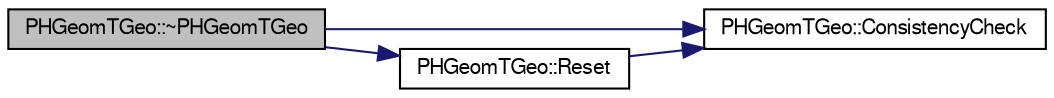 digraph "PHGeomTGeo::~PHGeomTGeo"
{
  bgcolor="transparent";
  edge [fontname="FreeSans",fontsize="10",labelfontname="FreeSans",labelfontsize="10"];
  node [fontname="FreeSans",fontsize="10",shape=record];
  rankdir="LR";
  Node1 [label="PHGeomTGeo::~PHGeomTGeo",height=0.2,width=0.4,color="black", fillcolor="grey75", style="filled" fontcolor="black"];
  Node1 -> Node2 [color="midnightblue",fontsize="10",style="solid",fontname="FreeSans"];
  Node2 [label="PHGeomTGeo::ConsistencyCheck",height=0.2,width=0.4,color="black",URL="$d7/d6d/classPHGeomTGeo.html#af37739b87530fe2bbd5d8d03098c1821"];
  Node1 -> Node3 [color="midnightblue",fontsize="10",style="solid",fontname="FreeSans"];
  Node3 [label="PHGeomTGeo::Reset",height=0.2,width=0.4,color="black",URL="$d7/d6d/classPHGeomTGeo.html#af0772491188524c7674c1ef004d49ad5",tooltip="Clear Event. "];
  Node3 -> Node2 [color="midnightblue",fontsize="10",style="solid",fontname="FreeSans"];
}
